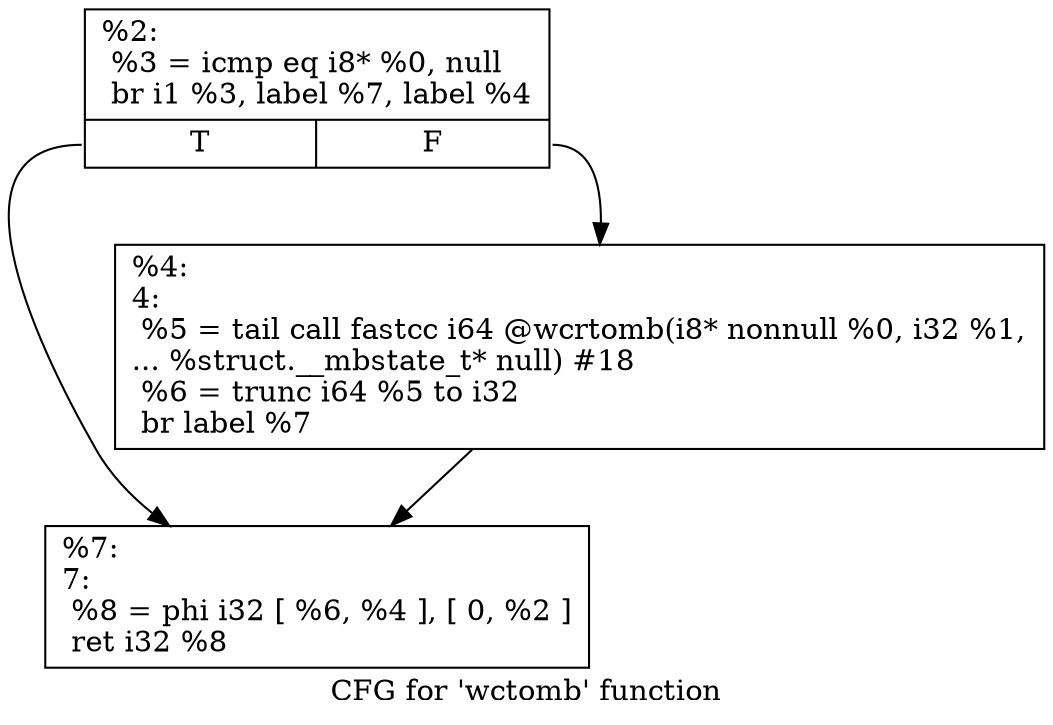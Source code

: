 digraph "CFG for 'wctomb' function" {
	label="CFG for 'wctomb' function";

	Node0x20456a0 [shape=record,label="{%2:\l  %3 = icmp eq i8* %0, null\l  br i1 %3, label %7, label %4\l|{<s0>T|<s1>F}}"];
	Node0x20456a0:s0 -> Node0x20457a0;
	Node0x20456a0:s1 -> Node0x2045750;
	Node0x2045750 [shape=record,label="{%4:\l4:                                                \l  %5 = tail call fastcc i64 @wcrtomb(i8* nonnull %0, i32 %1,\l... %struct.__mbstate_t* null) #18\l  %6 = trunc i64 %5 to i32\l  br label %7\l}"];
	Node0x2045750 -> Node0x20457a0;
	Node0x20457a0 [shape=record,label="{%7:\l7:                                                \l  %8 = phi i32 [ %6, %4 ], [ 0, %2 ]\l  ret i32 %8\l}"];
}

